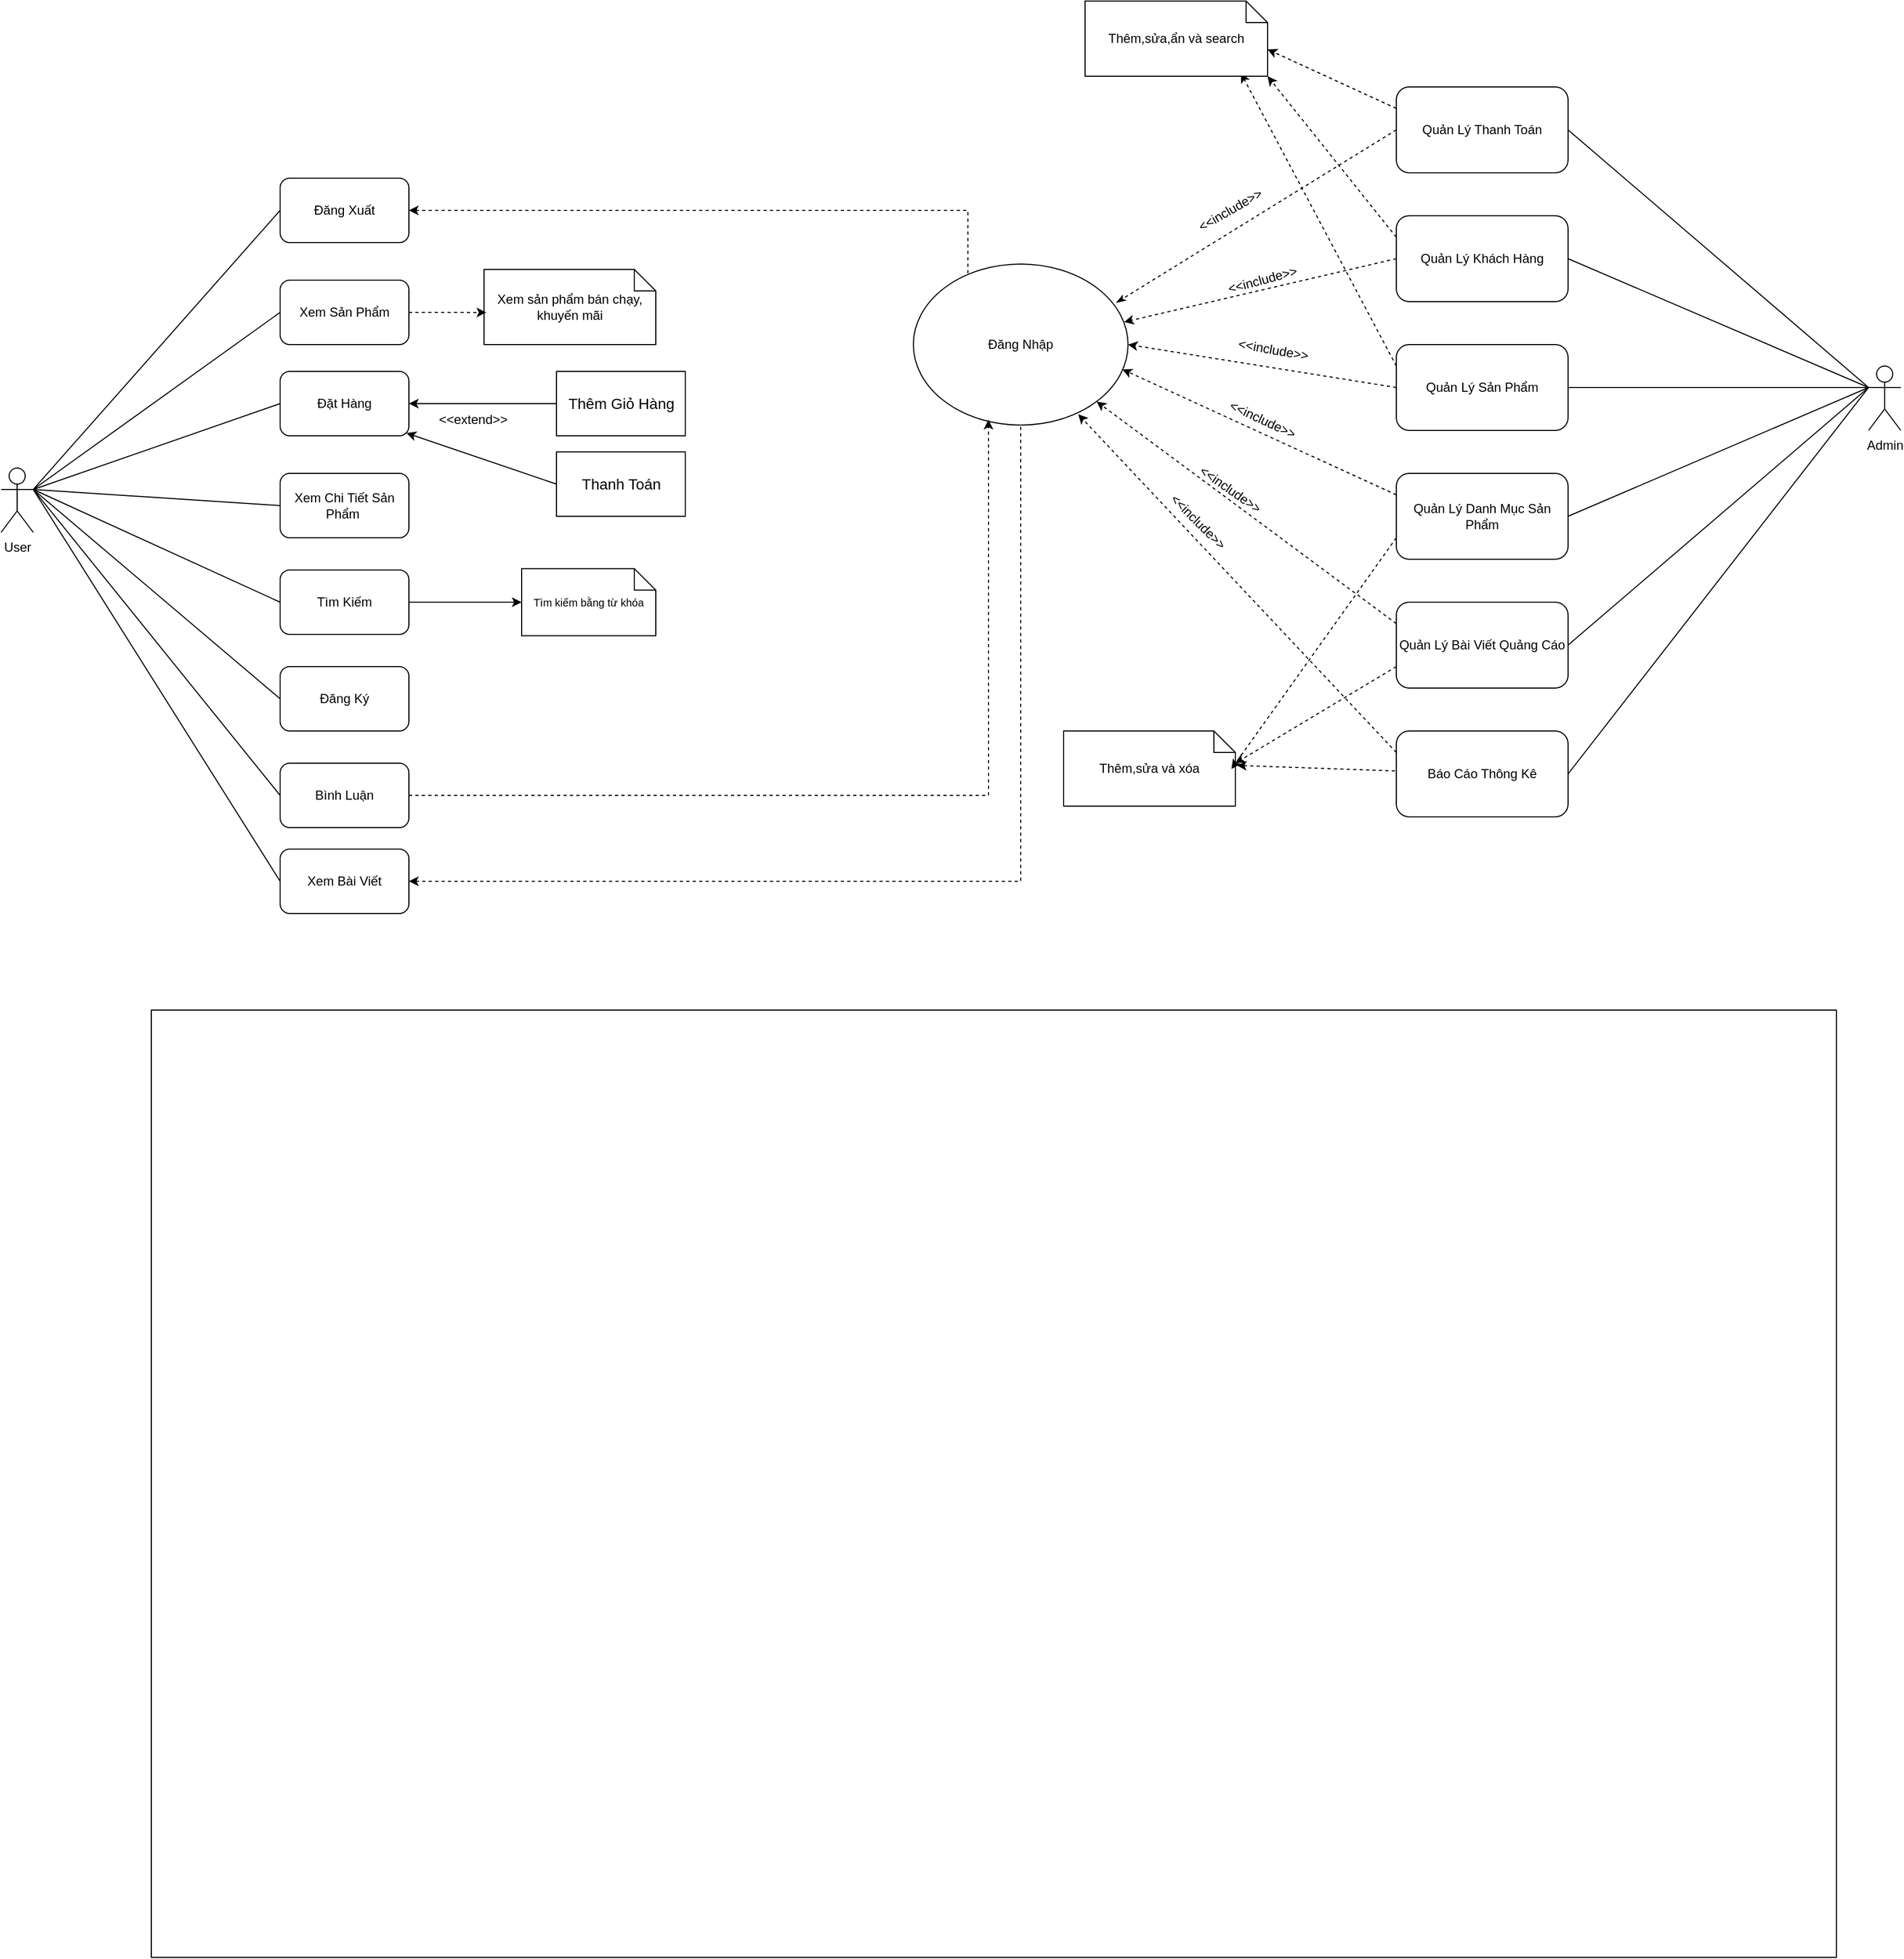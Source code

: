 <mxfile version="24.8.6">
  <diagram name="Page-1" id="x4a_CrOOiANk78A3KvGd">
    <mxGraphModel dx="470" dy="230" grid="1" gridSize="10" guides="1" tooltips="1" connect="1" arrows="1" fold="1" page="1" pageScale="1" pageWidth="3300" pageHeight="4681" math="0" shadow="0">
      <root>
        <mxCell id="0" />
        <mxCell id="1" parent="0" />
        <mxCell id="pyRZXPUVbA9_702f5Y_X-11" style="rounded=0;orthogonalLoop=1;jettySize=auto;html=1;exitX=1;exitY=0.333;exitDx=0;exitDy=0;exitPerimeter=0;fontFamily=Helvetica;fontSize=12;fontColor=default;entryX=0;entryY=0.5;entryDx=0;entryDy=0;endArrow=none;endFill=0;" edge="1" parent="1" source="Nud_BQLuELYe_r3ZkEnG-1" target="pyRZXPUVbA9_702f5Y_X-9">
          <mxGeometry relative="1" as="geometry">
            <mxPoint x="700" y="480" as="targetPoint" />
          </mxGeometry>
        </mxCell>
        <mxCell id="pyRZXPUVbA9_702f5Y_X-12" style="rounded=0;orthogonalLoop=1;jettySize=auto;html=1;exitX=1;exitY=0.333;exitDx=0;exitDy=0;exitPerimeter=0;fontFamily=Helvetica;fontSize=12;fontColor=default;entryX=0;entryY=0.5;entryDx=0;entryDy=0;endArrow=none;endFill=0;" edge="1" parent="1" source="Nud_BQLuELYe_r3ZkEnG-1" target="pyRZXPUVbA9_702f5Y_X-8">
          <mxGeometry relative="1" as="geometry">
            <mxPoint x="690" y="460" as="targetPoint" />
          </mxGeometry>
        </mxCell>
        <mxCell id="pyRZXPUVbA9_702f5Y_X-20" style="rounded=0;orthogonalLoop=1;jettySize=auto;html=1;exitX=1;exitY=0.333;exitDx=0;exitDy=0;exitPerimeter=0;fontFamily=Helvetica;fontSize=12;fontColor=default;entryX=0;entryY=0.5;entryDx=0;entryDy=0;endArrow=none;endFill=0;" edge="1" parent="1" source="Nud_BQLuELYe_r3ZkEnG-1" target="pyRZXPUVbA9_702f5Y_X-18">
          <mxGeometry relative="1" as="geometry">
            <mxPoint x="670" y="555.229" as="targetPoint" />
          </mxGeometry>
        </mxCell>
        <mxCell id="Nud_BQLuELYe_r3ZkEnG-1" value="User" style="shape=umlActor;verticalLabelPosition=bottom;verticalAlign=top;html=1;outlineConnect=0;" parent="1" vertex="1">
          <mxGeometry x="630" y="475" width="30" height="60" as="geometry" />
        </mxCell>
        <mxCell id="OdKkpMeZ7IpjYvgaHoXA-8" style="rounded=0;orthogonalLoop=1;jettySize=auto;html=1;exitX=0;exitY=0.333;exitDx=0;exitDy=0;exitPerimeter=0;entryX=1;entryY=0.5;entryDx=0;entryDy=0;endArrow=none;endFill=0;" parent="1" source="Nud_BQLuELYe_r3ZkEnG-3" target="OdKkpMeZ7IpjYvgaHoXA-1" edge="1">
          <mxGeometry relative="1" as="geometry" />
        </mxCell>
        <mxCell id="OdKkpMeZ7IpjYvgaHoXA-9" style="rounded=0;orthogonalLoop=1;jettySize=auto;html=1;exitX=0;exitY=0.333;exitDx=0;exitDy=0;exitPerimeter=0;entryX=1;entryY=0.5;entryDx=0;entryDy=0;endArrow=none;endFill=0;" parent="1" source="Nud_BQLuELYe_r3ZkEnG-3" target="OdKkpMeZ7IpjYvgaHoXA-2" edge="1">
          <mxGeometry relative="1" as="geometry" />
        </mxCell>
        <mxCell id="OdKkpMeZ7IpjYvgaHoXA-10" style="rounded=0;orthogonalLoop=1;jettySize=auto;html=1;exitX=0;exitY=0.333;exitDx=0;exitDy=0;exitPerimeter=0;endArrow=none;endFill=0;" parent="1" source="Nud_BQLuELYe_r3ZkEnG-3" target="OdKkpMeZ7IpjYvgaHoXA-3" edge="1">
          <mxGeometry relative="1" as="geometry" />
        </mxCell>
        <mxCell id="OdKkpMeZ7IpjYvgaHoXA-11" style="rounded=0;orthogonalLoop=1;jettySize=auto;html=1;entryX=1;entryY=0.5;entryDx=0;entryDy=0;endArrow=none;endFill=0;" parent="1" target="OdKkpMeZ7IpjYvgaHoXA-4" edge="1">
          <mxGeometry relative="1" as="geometry">
            <mxPoint x="2370" y="400" as="sourcePoint" />
          </mxGeometry>
        </mxCell>
        <mxCell id="OdKkpMeZ7IpjYvgaHoXA-12" style="rounded=0;orthogonalLoop=1;jettySize=auto;html=1;exitX=0;exitY=0.333;exitDx=0;exitDy=0;exitPerimeter=0;entryX=1;entryY=0.5;entryDx=0;entryDy=0;endArrow=none;endFill=0;" parent="1" source="Nud_BQLuELYe_r3ZkEnG-3" target="OdKkpMeZ7IpjYvgaHoXA-5" edge="1">
          <mxGeometry relative="1" as="geometry" />
        </mxCell>
        <mxCell id="qhDxRso9LNAH2FtVtD3s-2" style="rounded=0;orthogonalLoop=1;jettySize=auto;html=1;exitX=0;exitY=0.333;exitDx=0;exitDy=0;exitPerimeter=0;entryX=1;entryY=0.5;entryDx=0;entryDy=0;endArrow=none;endFill=0;" parent="1" source="Nud_BQLuELYe_r3ZkEnG-3" target="qhDxRso9LNAH2FtVtD3s-1" edge="1">
          <mxGeometry relative="1" as="geometry" />
        </mxCell>
        <mxCell id="Nud_BQLuELYe_r3ZkEnG-3" value="Admin" style="shape=umlActor;verticalLabelPosition=bottom;verticalAlign=top;html=1;outlineConnect=0;" parent="1" vertex="1">
          <mxGeometry x="2370" y="380" width="30" height="60" as="geometry" />
        </mxCell>
        <mxCell id="hHHpHos3qXQZ88BaUu0H-15" style="edgeStyle=orthogonalEdgeStyle;rounded=0;orthogonalLoop=1;jettySize=auto;html=1;exitX=1;exitY=0.5;exitDx=0;exitDy=0;entryX=0;entryY=0.5;entryDx=0;entryDy=0;endArrow=none;endFill=0;startArrow=classic;startFill=1;" parent="1" source="hHHpHos3qXQZ88BaUu0H-1" target="hHHpHos3qXQZ88BaUu0H-7" edge="1">
          <mxGeometry relative="1" as="geometry" />
        </mxCell>
        <mxCell id="pyRZXPUVbA9_702f5Y_X-27" style="rounded=0;orthogonalLoop=1;jettySize=auto;html=1;exitX=0.981;exitY=0.957;exitDx=0;exitDy=0;entryX=0;entryY=0.5;entryDx=0;entryDy=0;fontFamily=Helvetica;fontSize=12;fontColor=default;exitPerimeter=0;endArrow=none;endFill=0;startArrow=classic;startFill=1;" edge="1" parent="1" source="hHHpHos3qXQZ88BaUu0H-1" target="pyRZXPUVbA9_702f5Y_X-26">
          <mxGeometry relative="1" as="geometry" />
        </mxCell>
        <mxCell id="hHHpHos3qXQZ88BaUu0H-1" value="Đặt Hàng" style="rounded=1;whiteSpace=wrap;html=1;" parent="1" vertex="1">
          <mxGeometry x="890" y="385" width="120" height="60" as="geometry" />
        </mxCell>
        <mxCell id="hHHpHos3qXQZ88BaUu0H-2" value="Xem Chi Tiết Sản Phẩm&amp;nbsp;" style="rounded=1;whiteSpace=wrap;html=1;" parent="1" vertex="1">
          <mxGeometry x="890" y="480" width="120" height="60" as="geometry" />
        </mxCell>
        <mxCell id="pyRZXPUVbA9_702f5Y_X-16" style="edgeStyle=orthogonalEdgeStyle;rounded=0;orthogonalLoop=1;jettySize=auto;html=1;exitX=1;exitY=0.5;exitDx=0;exitDy=0;fontFamily=Helvetica;fontSize=12;fontColor=default;" edge="1" parent="1" source="hHHpHos3qXQZ88BaUu0H-3" target="pyRZXPUVbA9_702f5Y_X-15">
          <mxGeometry relative="1" as="geometry" />
        </mxCell>
        <mxCell id="hHHpHos3qXQZ88BaUu0H-3" value="Tìm Kiếm" style="rounded=1;whiteSpace=wrap;html=1;" parent="1" vertex="1">
          <mxGeometry x="890" y="570" width="120" height="60" as="geometry" />
        </mxCell>
        <mxCell id="hHHpHos3qXQZ88BaUu0H-4" value="Đăng Ký" style="rounded=1;whiteSpace=wrap;html=1;" parent="1" vertex="1">
          <mxGeometry x="890" y="660" width="120" height="60" as="geometry" />
        </mxCell>
        <mxCell id="hHHpHos3qXQZ88BaUu0H-7" value="&lt;span style=&quot;font-size: 14px;&quot;&gt;Thêm Giỏ Hàng&lt;/span&gt;" style="rounded=0;whiteSpace=wrap;html=1;" parent="1" vertex="1">
          <mxGeometry x="1147.5" y="385" width="120" height="60" as="geometry" />
        </mxCell>
        <mxCell id="hHHpHos3qXQZ88BaUu0H-11" value="" style="endArrow=none;html=1;rounded=0;entryX=0;entryY=0.5;entryDx=0;entryDy=0;" parent="1" target="hHHpHos3qXQZ88BaUu0H-1" edge="1">
          <mxGeometry width="50" height="50" relative="1" as="geometry">
            <mxPoint x="660" y="495" as="sourcePoint" />
            <mxPoint x="710" y="445" as="targetPoint" />
          </mxGeometry>
        </mxCell>
        <mxCell id="hHHpHos3qXQZ88BaUu0H-12" value="" style="endArrow=none;html=1;rounded=0;entryX=0;entryY=0.5;entryDx=0;entryDy=0;" parent="1" target="hHHpHos3qXQZ88BaUu0H-2" edge="1">
          <mxGeometry width="50" height="50" relative="1" as="geometry">
            <mxPoint x="660" y="495" as="sourcePoint" />
            <mxPoint x="760" y="375" as="targetPoint" />
          </mxGeometry>
        </mxCell>
        <mxCell id="hHHpHos3qXQZ88BaUu0H-13" value="" style="endArrow=none;html=1;rounded=0;entryX=0;entryY=0.5;entryDx=0;entryDy=0;" parent="1" target="hHHpHos3qXQZ88BaUu0H-3" edge="1">
          <mxGeometry width="50" height="50" relative="1" as="geometry">
            <mxPoint x="660" y="495" as="sourcePoint" />
            <mxPoint x="760" y="475" as="targetPoint" />
          </mxGeometry>
        </mxCell>
        <mxCell id="hHHpHos3qXQZ88BaUu0H-14" value="" style="endArrow=none;html=1;rounded=0;entryX=0;entryY=0.5;entryDx=0;entryDy=0;exitX=1;exitY=0.333;exitDx=0;exitDy=0;exitPerimeter=0;" parent="1" source="Nud_BQLuELYe_r3ZkEnG-1" target="hHHpHos3qXQZ88BaUu0H-4" edge="1">
          <mxGeometry width="50" height="50" relative="1" as="geometry">
            <mxPoint x="660" y="515" as="sourcePoint" />
            <mxPoint x="750" y="585" as="targetPoint" />
          </mxGeometry>
        </mxCell>
        <mxCell id="hHHpHos3qXQZ88BaUu0H-16" value="&amp;lt;&amp;lt;extend&amp;gt;&amp;gt;" style="text;html=1;align=center;verticalAlign=middle;whiteSpace=wrap;rounded=0;" parent="1" vertex="1">
          <mxGeometry x="1040" y="415" width="60" height="30" as="geometry" />
        </mxCell>
        <mxCell id="hHHpHos3qXQZ88BaUu0H-34" value="Đăng Nhập" style="ellipse;whiteSpace=wrap;html=1;" parent="1" vertex="1">
          <mxGeometry x="1480" y="285" width="200" height="150" as="geometry" />
        </mxCell>
        <mxCell id="OdKkpMeZ7IpjYvgaHoXA-18" style="rounded=0;orthogonalLoop=1;jettySize=auto;html=1;exitX=0;exitY=0.5;exitDx=0;exitDy=0;entryX=0.945;entryY=0.24;entryDx=0;entryDy=0;dashed=1;endArrow=classicThin;endFill=1;entryPerimeter=0;" parent="1" source="OdKkpMeZ7IpjYvgaHoXA-1" target="hHHpHos3qXQZ88BaUu0H-34" edge="1">
          <mxGeometry relative="1" as="geometry" />
        </mxCell>
        <mxCell id="OdKkpMeZ7IpjYvgaHoXA-1" value="Quản Lý Thanh Toán" style="rounded=1;whiteSpace=wrap;html=1;" parent="1" vertex="1">
          <mxGeometry x="1930" y="120" width="160" height="80" as="geometry" />
        </mxCell>
        <mxCell id="OdKkpMeZ7IpjYvgaHoXA-16" style="rounded=0;orthogonalLoop=1;jettySize=auto;html=1;exitX=0;exitY=0.25;exitDx=0;exitDy=0;dashed=1;endArrow=classic;endFill=1;entryX=1;entryY=1;entryDx=0;entryDy=0;entryPerimeter=0;" parent="1" source="OdKkpMeZ7IpjYvgaHoXA-2" edge="1" target="OdKkpMeZ7IpjYvgaHoXA-13">
          <mxGeometry relative="1" as="geometry">
            <mxPoint x="1750" y="110" as="targetPoint" />
          </mxGeometry>
        </mxCell>
        <mxCell id="OdKkpMeZ7IpjYvgaHoXA-2" value="Quản Lý Khách Hàng" style="rounded=1;whiteSpace=wrap;html=1;" parent="1" vertex="1">
          <mxGeometry x="1930" y="240" width="160" height="80" as="geometry" />
        </mxCell>
        <mxCell id="OdKkpMeZ7IpjYvgaHoXA-17" style="rounded=0;orthogonalLoop=1;jettySize=auto;html=1;exitX=0;exitY=0.25;exitDx=0;exitDy=0;endArrow=classic;endFill=1;dashed=1;entryX=0.854;entryY=0.959;entryDx=0;entryDy=0;entryPerimeter=0;" parent="1" source="OdKkpMeZ7IpjYvgaHoXA-3" edge="1" target="OdKkpMeZ7IpjYvgaHoXA-13">
          <mxGeometry relative="1" as="geometry">
            <mxPoint x="1750" y="110" as="targetPoint" />
          </mxGeometry>
        </mxCell>
        <mxCell id="OdKkpMeZ7IpjYvgaHoXA-20" style="rounded=0;orthogonalLoop=1;jettySize=auto;html=1;exitX=0;exitY=0.5;exitDx=0;exitDy=0;endArrow=classic;endFill=1;dashed=1;entryX=1;entryY=0.5;entryDx=0;entryDy=0;" parent="1" source="OdKkpMeZ7IpjYvgaHoXA-3" target="hHHpHos3qXQZ88BaUu0H-34" edge="1">
          <mxGeometry relative="1" as="geometry" />
        </mxCell>
        <mxCell id="OdKkpMeZ7IpjYvgaHoXA-3" value="Quản Lý Sản Phẩm" style="rounded=1;whiteSpace=wrap;html=1;" parent="1" vertex="1">
          <mxGeometry x="1930" y="360" width="160" height="80" as="geometry" />
        </mxCell>
        <mxCell id="OdKkpMeZ7IpjYvgaHoXA-4" value="Quản Lý Danh Mục Sản Phẩm" style="rounded=1;whiteSpace=wrap;html=1;" parent="1" vertex="1">
          <mxGeometry x="1930" y="480" width="160" height="80" as="geometry" />
        </mxCell>
        <mxCell id="OdKkpMeZ7IpjYvgaHoXA-23" style="rounded=0;orthogonalLoop=1;jettySize=auto;html=1;exitX=0;exitY=0.25;exitDx=0;exitDy=0;entryX=1;entryY=1;entryDx=0;entryDy=0;dashed=1;endArrow=classic;endFill=1;" parent="1" source="OdKkpMeZ7IpjYvgaHoXA-5" target="hHHpHos3qXQZ88BaUu0H-34" edge="1">
          <mxGeometry relative="1" as="geometry" />
        </mxCell>
        <mxCell id="OdKkpMeZ7IpjYvgaHoXA-5" value="Quản Lý Bài Viết Quảng Cáo" style="rounded=1;whiteSpace=wrap;html=1;" parent="1" vertex="1">
          <mxGeometry x="1930" y="600" width="160" height="80" as="geometry" />
        </mxCell>
        <mxCell id="OdKkpMeZ7IpjYvgaHoXA-13" value="&lt;font style=&quot;font-size: 12px;&quot;&gt;Thêm,sửa,ẩn và search&lt;/font&gt;" style="shape=note;size=20;whiteSpace=wrap;html=1;" parent="1" vertex="1">
          <mxGeometry x="1640" y="40" width="170" height="70" as="geometry" />
        </mxCell>
        <mxCell id="qhDxRso9LNAH2FtVtD3s-5" style="rounded=0;orthogonalLoop=1;jettySize=auto;html=1;exitX=1.009;exitY=0.458;exitDx=0;exitDy=0;exitPerimeter=0;dashed=1;endArrow=none;endFill=0;startArrow=classic;startFill=1;" parent="1" source="OdKkpMeZ7IpjYvgaHoXA-14" target="qhDxRso9LNAH2FtVtD3s-1" edge="1">
          <mxGeometry relative="1" as="geometry" />
        </mxCell>
        <mxCell id="OdKkpMeZ7IpjYvgaHoXA-14" value="&lt;font style=&quot;font-size: 12px;&quot;&gt;Thêm,sửa và xóa&lt;/font&gt;" style="shape=note;size=20;whiteSpace=wrap;html=1;" parent="1" vertex="1">
          <mxGeometry x="1620" y="720" width="160" height="70" as="geometry" />
        </mxCell>
        <mxCell id="OdKkpMeZ7IpjYvgaHoXA-15" style="rounded=0;orthogonalLoop=1;jettySize=auto;html=1;exitX=0;exitY=0.25;exitDx=0;exitDy=0;entryX=0;entryY=0;entryDx=170;entryDy=45;entryPerimeter=0;endArrow=classic;endFill=1;dashed=1;" parent="1" source="OdKkpMeZ7IpjYvgaHoXA-1" target="OdKkpMeZ7IpjYvgaHoXA-13" edge="1">
          <mxGeometry relative="1" as="geometry" />
        </mxCell>
        <mxCell id="OdKkpMeZ7IpjYvgaHoXA-19" style="rounded=0;orthogonalLoop=1;jettySize=auto;html=1;exitX=0;exitY=0.5;exitDx=0;exitDy=0;entryX=0.982;entryY=0.36;entryDx=0;entryDy=0;entryPerimeter=0;endArrow=classic;endFill=1;dashed=1;" parent="1" source="OdKkpMeZ7IpjYvgaHoXA-2" target="hHHpHos3qXQZ88BaUu0H-34" edge="1">
          <mxGeometry relative="1" as="geometry" />
        </mxCell>
        <mxCell id="OdKkpMeZ7IpjYvgaHoXA-21" style="rounded=0;orthogonalLoop=1;jettySize=auto;html=1;exitX=0;exitY=0.75;exitDx=0;exitDy=0;endArrow=classic;endFill=1;dashed=1;" parent="1" source="OdKkpMeZ7IpjYvgaHoXA-5" edge="1">
          <mxGeometry relative="1" as="geometry">
            <mxPoint x="1780" y="750" as="targetPoint" />
          </mxGeometry>
        </mxCell>
        <mxCell id="OdKkpMeZ7IpjYvgaHoXA-22" style="rounded=0;orthogonalLoop=1;jettySize=auto;html=1;exitX=0;exitY=0.75;exitDx=0;exitDy=0;entryX=0.977;entryY=0.506;entryDx=0;entryDy=0;entryPerimeter=0;endArrow=classic;endFill=1;dashed=1;" parent="1" source="OdKkpMeZ7IpjYvgaHoXA-4" target="OdKkpMeZ7IpjYvgaHoXA-14" edge="1">
          <mxGeometry relative="1" as="geometry" />
        </mxCell>
        <mxCell id="OdKkpMeZ7IpjYvgaHoXA-24" style="rounded=0;orthogonalLoop=1;jettySize=auto;html=1;exitX=0;exitY=0.25;exitDx=0;exitDy=0;entryX=0.974;entryY=0.654;entryDx=0;entryDy=0;entryPerimeter=0;dashed=1;endArrow=classic;endFill=1;" parent="1" source="OdKkpMeZ7IpjYvgaHoXA-4" target="hHHpHos3qXQZ88BaUu0H-34" edge="1">
          <mxGeometry relative="1" as="geometry" />
        </mxCell>
        <mxCell id="OdKkpMeZ7IpjYvgaHoXA-25" value="&amp;lt;&amp;lt;include&amp;gt;&amp;gt;" style="text;html=1;align=center;verticalAlign=middle;resizable=0;points=[];autosize=1;strokeColor=none;fillColor=none;rotation=-30;" parent="1" vertex="1">
          <mxGeometry x="1730" y="220" width="90" height="30" as="geometry" />
        </mxCell>
        <mxCell id="OdKkpMeZ7IpjYvgaHoXA-26" value="&amp;lt;&amp;lt;include&amp;gt;&amp;gt;" style="text;html=1;align=center;verticalAlign=middle;resizable=0;points=[];autosize=1;strokeColor=none;fillColor=none;rotation=-15;" parent="1" vertex="1">
          <mxGeometry x="1760" y="285" width="90" height="30" as="geometry" />
        </mxCell>
        <mxCell id="OdKkpMeZ7IpjYvgaHoXA-27" value="&amp;lt;&amp;lt;include&amp;gt;&amp;gt;" style="text;html=1;align=center;verticalAlign=middle;resizable=0;points=[];autosize=1;strokeColor=none;fillColor=none;rotation=10;" parent="1" vertex="1">
          <mxGeometry x="1770" y="350" width="90" height="30" as="geometry" />
        </mxCell>
        <mxCell id="OdKkpMeZ7IpjYvgaHoXA-28" value="&amp;lt;&amp;lt;include&amp;gt;&amp;gt;" style="text;html=1;align=center;verticalAlign=middle;resizable=0;points=[];autosize=1;strokeColor=none;fillColor=none;rotation=25;" parent="1" vertex="1">
          <mxGeometry x="1760" y="415" width="90" height="30" as="geometry" />
        </mxCell>
        <mxCell id="OdKkpMeZ7IpjYvgaHoXA-29" value="&amp;lt;&amp;lt;include&amp;gt;&amp;gt;" style="text;html=1;align=center;verticalAlign=middle;resizable=0;points=[];autosize=1;strokeColor=none;fillColor=none;rotation=45;" parent="1" vertex="1">
          <mxGeometry x="1700" y="510" width="90" height="30" as="geometry" />
        </mxCell>
        <mxCell id="qhDxRso9LNAH2FtVtD3s-1" value="Báo Cáo Thông Kê" style="rounded=1;whiteSpace=wrap;html=1;" parent="1" vertex="1">
          <mxGeometry x="1930" y="720" width="160" height="80" as="geometry" />
        </mxCell>
        <mxCell id="qhDxRso9LNAH2FtVtD3s-3" style="rounded=0;orthogonalLoop=1;jettySize=auto;html=1;exitX=0;exitY=0.25;exitDx=0;exitDy=0;entryX=0.768;entryY=0.933;entryDx=0;entryDy=0;entryPerimeter=0;endArrow=classic;endFill=1;dashed=1;" parent="1" source="qhDxRso9LNAH2FtVtD3s-1" target="hHHpHos3qXQZ88BaUu0H-34" edge="1">
          <mxGeometry relative="1" as="geometry" />
        </mxCell>
        <mxCell id="qhDxRso9LNAH2FtVtD3s-4" value="&amp;lt;&amp;lt;include&amp;gt;&amp;gt;" style="text;html=1;align=center;verticalAlign=middle;resizable=0;points=[];autosize=1;strokeColor=none;fillColor=none;rotation=35;" parent="1" vertex="1">
          <mxGeometry x="1730" y="480" width="90" height="30" as="geometry" />
        </mxCell>
        <mxCell id="d7ikZdi_8B4Jq4_9vl4C-5" value="" style="rounded=0;whiteSpace=wrap;html=1;fillColor=none;shadow=0;" parent="1" vertex="1">
          <mxGeometry x="770" y="980" width="1570" height="882.5" as="geometry" />
        </mxCell>
        <mxCell id="pyRZXPUVbA9_702f5Y_X-8" value="Đăng Xuất" style="rounded=1;whiteSpace=wrap;html=1;glass=0;" vertex="1" parent="1">
          <mxGeometry x="890" y="205" width="120" height="60" as="geometry" />
        </mxCell>
        <mxCell id="pyRZXPUVbA9_702f5Y_X-9" value="Xem Sản Phẩm" style="rounded=1;whiteSpace=wrap;html=1;glass=0;" vertex="1" parent="1">
          <mxGeometry x="890" y="300" width="120" height="60" as="geometry" />
        </mxCell>
        <mxCell id="pyRZXPUVbA9_702f5Y_X-13" value="Xem sản phẩm bán chạy, khuyến mãi" style="shape=note;size=20;whiteSpace=wrap;html=1;" vertex="1" parent="1">
          <mxGeometry x="1080" y="290" width="160" height="70" as="geometry" />
        </mxCell>
        <mxCell id="pyRZXPUVbA9_702f5Y_X-14" style="edgeStyle=orthogonalEdgeStyle;rounded=0;orthogonalLoop=1;jettySize=auto;html=1;exitX=1;exitY=0.5;exitDx=0;exitDy=0;entryX=0.013;entryY=0.573;entryDx=0;entryDy=0;entryPerimeter=0;fontFamily=Helvetica;fontSize=12;fontColor=default;dashed=1;" edge="1" parent="1" source="pyRZXPUVbA9_702f5Y_X-9" target="pyRZXPUVbA9_702f5Y_X-13">
          <mxGeometry relative="1" as="geometry" />
        </mxCell>
        <mxCell id="pyRZXPUVbA9_702f5Y_X-15" value="&lt;font style=&quot;font-size: 10px;&quot;&gt;Tìm kiếm bằng từ khóa&lt;/font&gt;" style="shape=note;size=20;whiteSpace=wrap;html=1;" vertex="1" parent="1">
          <mxGeometry x="1115" y="568.75" width="125" height="62.5" as="geometry" />
        </mxCell>
        <mxCell id="pyRZXPUVbA9_702f5Y_X-17" style="edgeStyle=orthogonalEdgeStyle;rounded=0;orthogonalLoop=1;jettySize=auto;html=1;exitX=1;exitY=0.5;exitDx=0;exitDy=0;entryX=0.254;entryY=0.064;entryDx=0;entryDy=0;entryPerimeter=0;fontFamily=Helvetica;fontSize=12;fontColor=default;dashed=1;endArrow=none;endFill=0;startArrow=classic;startFill=1;" edge="1" parent="1" source="pyRZXPUVbA9_702f5Y_X-8" target="hHHpHos3qXQZ88BaUu0H-34">
          <mxGeometry relative="1" as="geometry" />
        </mxCell>
        <mxCell id="pyRZXPUVbA9_702f5Y_X-18" value="Bình Luận" style="rounded=1;whiteSpace=wrap;html=1;" vertex="1" parent="1">
          <mxGeometry x="890" y="750" width="120" height="60" as="geometry" />
        </mxCell>
        <mxCell id="pyRZXPUVbA9_702f5Y_X-21" style="edgeStyle=orthogonalEdgeStyle;rounded=0;orthogonalLoop=1;jettySize=auto;html=1;exitX=1;exitY=0.5;exitDx=0;exitDy=0;entryX=0.35;entryY=0.967;entryDx=0;entryDy=0;entryPerimeter=0;fontFamily=Helvetica;fontSize=12;fontColor=default;dashed=1;" edge="1" parent="1" source="pyRZXPUVbA9_702f5Y_X-18" target="hHHpHos3qXQZ88BaUu0H-34">
          <mxGeometry relative="1" as="geometry" />
        </mxCell>
        <mxCell id="pyRZXPUVbA9_702f5Y_X-24" style="rounded=0;orthogonalLoop=1;jettySize=auto;html=1;exitX=0;exitY=0.5;exitDx=0;exitDy=0;fontFamily=Helvetica;fontSize=12;fontColor=default;entryX=1;entryY=0.333;entryDx=0;entryDy=0;entryPerimeter=0;endArrow=none;endFill=0;" edge="1" parent="1" source="pyRZXPUVbA9_702f5Y_X-22" target="Nud_BQLuELYe_r3ZkEnG-1">
          <mxGeometry relative="1" as="geometry">
            <mxPoint x="620" y="560" as="targetPoint" />
          </mxGeometry>
        </mxCell>
        <mxCell id="pyRZXPUVbA9_702f5Y_X-25" style="edgeStyle=orthogonalEdgeStyle;rounded=0;orthogonalLoop=1;jettySize=auto;html=1;exitX=1;exitY=0.5;exitDx=0;exitDy=0;entryX=0.5;entryY=1;entryDx=0;entryDy=0;fontFamily=Helvetica;fontSize=12;fontColor=default;dashed=1;startArrow=classic;startFill=1;endArrow=none;endFill=0;" edge="1" parent="1" source="pyRZXPUVbA9_702f5Y_X-22" target="hHHpHos3qXQZ88BaUu0H-34">
          <mxGeometry relative="1" as="geometry" />
        </mxCell>
        <mxCell id="pyRZXPUVbA9_702f5Y_X-22" value="Xem Bài Viết" style="rounded=1;whiteSpace=wrap;html=1;" vertex="1" parent="1">
          <mxGeometry x="890" y="830" width="120" height="60" as="geometry" />
        </mxCell>
        <mxCell id="pyRZXPUVbA9_702f5Y_X-26" value="&lt;span style=&quot;font-size: 14px;&quot;&gt;Thanh Toán&lt;/span&gt;" style="rounded=0;whiteSpace=wrap;html=1;" vertex="1" parent="1">
          <mxGeometry x="1147.5" y="460" width="120" height="60" as="geometry" />
        </mxCell>
      </root>
    </mxGraphModel>
  </diagram>
</mxfile>
